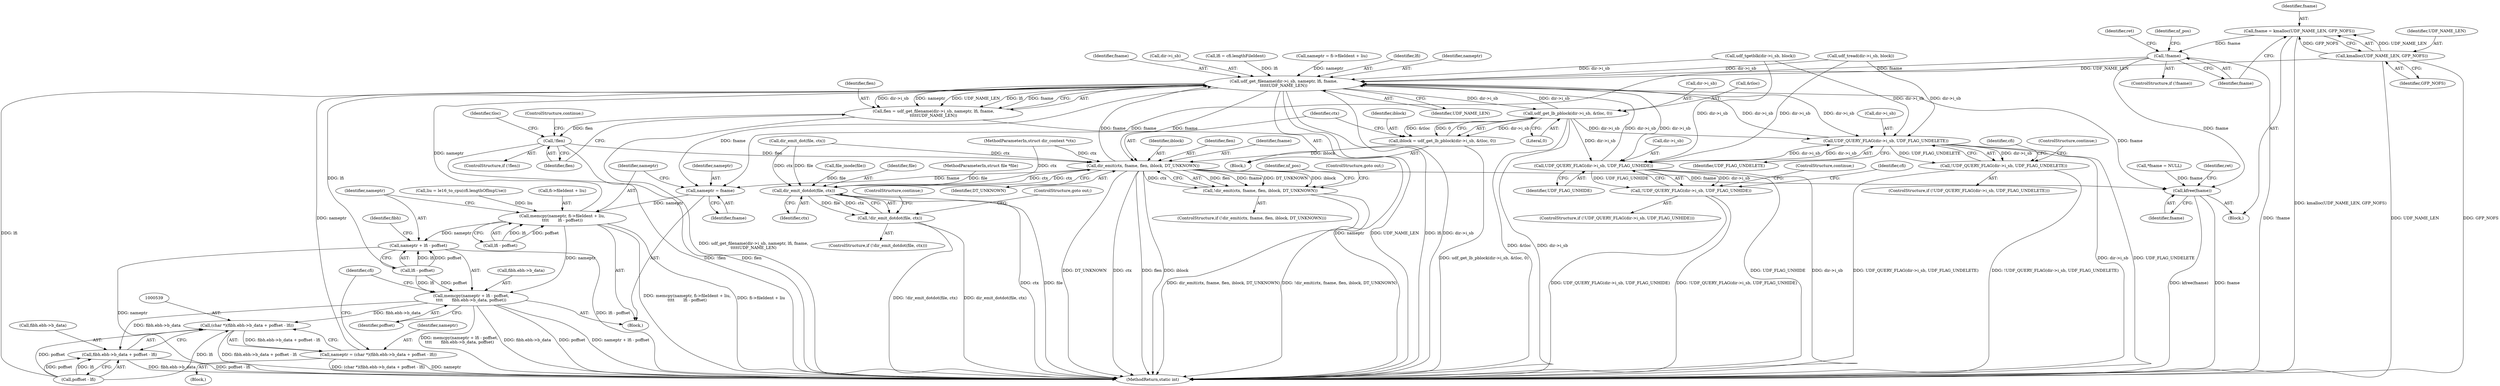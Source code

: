 digraph "0_linux_0e5cc9a40ada6046e6bc3bdfcd0c0d7e4b706b14@API" {
"1000189" [label="(Call,fname = kmalloc(UDF_NAME_LEN, GFP_NOFS))"];
"1000191" [label="(Call,kmalloc(UDF_NAME_LEN, GFP_NOFS))"];
"1000195" [label="(Call,!fname)"];
"1000551" [label="(Call,nameptr = fname)"];
"1000554" [label="(Call,memcpy(nameptr, fi->fileIdent + liu,\n\t\t\t\t       lfi - poffset))"];
"1000564" [label="(Call,memcpy(nameptr + lfi - poffset,\n\t\t\t\t       fibh.ebh->b_data, poffset))"];
"1000538" [label="(Call,(char *)(fibh.ebh->b_data + poffset - lfi))"];
"1000536" [label="(Call,nameptr = (char *)(fibh.ebh->b_data + poffset - lfi))"];
"1000626" [label="(Call,udf_get_filename(dir->i_sb, nameptr, lfi, fname,\n\t\t\t\t\tUDF_NAME_LEN))"];
"1000587" [label="(Call,UDF_QUERY_FLAG(dir->i_sb, UDF_FLAG_UNDELETE))"];
"1000586" [label="(Call,!UDF_QUERY_FLAG(dir->i_sb, UDF_FLAG_UNDELETE))"];
"1000604" [label="(Call,UDF_QUERY_FLAG(dir->i_sb, UDF_FLAG_UNHIDE))"];
"1000603" [label="(Call,!UDF_QUERY_FLAG(dir->i_sb, UDF_FLAG_UNHIDE))"];
"1000624" [label="(Call,flen = udf_get_filename(dir->i_sb, nameptr, lfi, fname,\n\t\t\t\t\tUDF_NAME_LEN))"];
"1000635" [label="(Call,!flen)"];
"1000657" [label="(Call,dir_emit(ctx, fname, flen, iblock, DT_UNKNOWN))"];
"1000619" [label="(Call,dir_emit_dotdot(file, ctx))"];
"1000618" [label="(Call,!dir_emit_dotdot(file, ctx))"];
"1000656" [label="(Call,!dir_emit(ctx, fname, flen, iblock, DT_UNKNOWN))"];
"1000694" [label="(Call,kfree(fname))"];
"1000648" [label="(Call,udf_get_lb_pblock(dir->i_sb, &tloc, 0))"];
"1000646" [label="(Call,iblock = udf_get_lb_pblock(dir->i_sb, &tloc, 0))"];
"1000540" [label="(Call,fibh.ebh->b_data + poffset - lfi)"];
"1000565" [label="(Call,nameptr + lfi - poffset)"];
"1000694" [label="(Call,kfree(fname))"];
"1000660" [label="(Identifier,flen)"];
"1000597" [label="(Identifier,cfi)"];
"1000536" [label="(Call,nameptr = (char *)(fibh.ebh->b_data + poffset - lfi))"];
"1000623" [label="(ControlStructure,continue;)"];
"1000663" [label="(ControlStructure,goto out;)"];
"1000552" [label="(Identifier,nameptr)"];
"1000567" [label="(Call,lfi - poffset)"];
"1000630" [label="(Identifier,nameptr)"];
"1000604" [label="(Call,UDF_QUERY_FLAG(dir->i_sb, UDF_FLAG_UNHIDE))"];
"1000127" [label="(Call,*fname = NULL)"];
"1000609" [label="(ControlStructure,continue;)"];
"1000553" [label="(Identifier,fname)"];
"1000624" [label="(Call,flen = udf_get_filename(dir->i_sb, nameptr, lfi, fname,\n\t\t\t\t\tUDF_NAME_LEN))"];
"1000456" [label="(Block,)"];
"1000109" [label="(Call,file_inode(file))"];
"1000199" [label="(Identifier,ret)"];
"1000662" [label="(Identifier,DT_UNKNOWN)"];
"1000165" [label="(Call,dir_emit_dot(file, ctx))"];
"1000570" [label="(Call,fibh.ebh->b_data)"];
"1000194" [label="(ControlStructure,if (!fname))"];
"1000649" [label="(Call,dir->i_sb)"];
"1000564" [label="(Call,memcpy(nameptr + lfi - poffset,\n\t\t\t\t       fibh.ebh->b_data, poffset))"];
"1000541" [label="(Call,fibh.ebh->b_data)"];
"1000592" [label="(ControlStructure,continue;)"];
"1000324" [label="(Call,udf_tread(dir->i_sb, block))"];
"1000565" [label="(Call,nameptr + lfi - poffset)"];
"1000632" [label="(Identifier,fname)"];
"1000625" [label="(Identifier,flen)"];
"1000191" [label="(Call,kmalloc(UDF_NAME_LEN, GFP_NOFS))"];
"1000537" [label="(Identifier,nameptr)"];
"1000105" [label="(Block,)"];
"1000554" [label="(Call,memcpy(nameptr, fi->fileIdent + liu,\n\t\t\t\t       lfi - poffset))"];
"1000550" [label="(Block,)"];
"1000659" [label="(Identifier,fname)"];
"1000588" [label="(Call,dir->i_sb)"];
"1000189" [label="(Call,fname = kmalloc(UDF_NAME_LEN, GFP_NOFS))"];
"1000555" [label="(Identifier,nameptr)"];
"1000652" [label="(Call,&tloc)"];
"1000635" [label="(Call,!flen)"];
"1000656" [label="(Call,!dir_emit(ctx, fname, flen, iblock, DT_UNKNOWN))"];
"1000561" [label="(Call,lfi - poffset)"];
"1000634" [label="(ControlStructure,if (!flen))"];
"1000586" [label="(Call,!UDF_QUERY_FLAG(dir->i_sb, UDF_FLAG_UNDELETE))"];
"1000104" [label="(MethodParameterIn,struct dir_context *ctx)"];
"1000540" [label="(Call,fibh.ebh->b_data + poffset - lfi)"];
"1000655" [label="(ControlStructure,if (!dir_emit(ctx, fname, flen, iblock, DT_UNKNOWN)))"];
"1000190" [label="(Identifier,fname)"];
"1000613" [label="(Identifier,cfi)"];
"1000636" [label="(Identifier,flen)"];
"1000535" [label="(Block,)"];
"1000585" [label="(ControlStructure,if (!UDF_QUERY_FLAG(dir->i_sb, UDF_FLAG_UNDELETE)))"];
"1000626" [label="(Call,udf_get_filename(dir->i_sb, nameptr, lfi, fname,\n\t\t\t\t\tUDF_NAME_LEN))"];
"1000627" [label="(Call,dir->i_sb)"];
"1000195" [label="(Call,!fname)"];
"1000695" [label="(Identifier,fname)"];
"1000647" [label="(Identifier,iblock)"];
"1000489" [label="(Call,liu = le16_to_cpu(cfi.lengthOfImpUse))"];
"1000620" [label="(Identifier,file)"];
"1000587" [label="(Call,UDF_QUERY_FLAG(dir->i_sb, UDF_FLAG_UNDELETE))"];
"1000658" [label="(Identifier,ctx)"];
"1000546" [label="(Call,poffset - lfi)"];
"1000619" [label="(Call,dir_emit_dotdot(file, ctx))"];
"1000639" [label="(Identifier,tloc)"];
"1000654" [label="(Literal,0)"];
"1000196" [label="(Identifier,fname)"];
"1000538" [label="(Call,(char *)(fibh.ebh->b_data + poffset - lfi))"];
"1000661" [label="(Identifier,iblock)"];
"1000633" [label="(Identifier,UDF_NAME_LEN)"];
"1000617" [label="(ControlStructure,if (!dir_emit_dotdot(file, ctx)))"];
"1000495" [label="(Call,lfi = cfi.lengthFileIdent)"];
"1000572" [label="(Identifier,fibh)"];
"1000602" [label="(ControlStructure,if (!UDF_QUERY_FLAG(dir->i_sb, UDF_FLAG_UNHIDE)))"];
"1000193" [label="(Identifier,GFP_NOFS)"];
"1000591" [label="(Identifier,UDF_FLAG_UNDELETE)"];
"1000603" [label="(Call,!UDF_QUERY_FLAG(dir->i_sb, UDF_FLAG_UNHIDE))"];
"1000605" [label="(Call,dir->i_sb)"];
"1000580" [label="(Identifier,cfi)"];
"1000192" [label="(Identifier,UDF_NAME_LEN)"];
"1000646" [label="(Call,iblock = udf_get_lb_pblock(dir->i_sb, &tloc, 0))"];
"1000575" [label="(Identifier,poffset)"];
"1000454" [label="(Identifier,nf_pos)"];
"1000608" [label="(Identifier,UDF_FLAG_UNHIDE)"];
"1000509" [label="(Call,nameptr = fi->fileIdent + liu)"];
"1000648" [label="(Call,udf_get_lb_pblock(dir->i_sb, &tloc, 0))"];
"1000622" [label="(ControlStructure,goto out;)"];
"1000408" [label="(Call,udf_tgetblk(dir->i_sb, block))"];
"1000618" [label="(Call,!dir_emit_dotdot(file, ctx))"];
"1000205" [label="(Identifier,nf_pos)"];
"1000566" [label="(Identifier,nameptr)"];
"1000621" [label="(Identifier,ctx)"];
"1000103" [label="(MethodParameterIn,struct file *file)"];
"1000551" [label="(Call,nameptr = fname)"];
"1000698" [label="(MethodReturn,static int)"];
"1000556" [label="(Call,fi->fileIdent + liu)"];
"1000631" [label="(Identifier,lfi)"];
"1000637" [label="(ControlStructure,continue;)"];
"1000697" [label="(Identifier,ret)"];
"1000657" [label="(Call,dir_emit(ctx, fname, flen, iblock, DT_UNKNOWN))"];
"1000189" -> "1000105"  [label="AST: "];
"1000189" -> "1000191"  [label="CFG: "];
"1000190" -> "1000189"  [label="AST: "];
"1000191" -> "1000189"  [label="AST: "];
"1000196" -> "1000189"  [label="CFG: "];
"1000189" -> "1000698"  [label="DDG: kmalloc(UDF_NAME_LEN, GFP_NOFS)"];
"1000191" -> "1000189"  [label="DDG: UDF_NAME_LEN"];
"1000191" -> "1000189"  [label="DDG: GFP_NOFS"];
"1000189" -> "1000195"  [label="DDG: fname"];
"1000191" -> "1000193"  [label="CFG: "];
"1000192" -> "1000191"  [label="AST: "];
"1000193" -> "1000191"  [label="AST: "];
"1000191" -> "1000698"  [label="DDG: GFP_NOFS"];
"1000191" -> "1000698"  [label="DDG: UDF_NAME_LEN"];
"1000191" -> "1000626"  [label="DDG: UDF_NAME_LEN"];
"1000195" -> "1000194"  [label="AST: "];
"1000195" -> "1000196"  [label="CFG: "];
"1000196" -> "1000195"  [label="AST: "];
"1000199" -> "1000195"  [label="CFG: "];
"1000205" -> "1000195"  [label="CFG: "];
"1000195" -> "1000698"  [label="DDG: !fname"];
"1000195" -> "1000551"  [label="DDG: fname"];
"1000195" -> "1000626"  [label="DDG: fname"];
"1000195" -> "1000694"  [label="DDG: fname"];
"1000551" -> "1000550"  [label="AST: "];
"1000551" -> "1000553"  [label="CFG: "];
"1000552" -> "1000551"  [label="AST: "];
"1000553" -> "1000551"  [label="AST: "];
"1000555" -> "1000551"  [label="CFG: "];
"1000626" -> "1000551"  [label="DDG: fname"];
"1000657" -> "1000551"  [label="DDG: fname"];
"1000551" -> "1000554"  [label="DDG: nameptr"];
"1000554" -> "1000550"  [label="AST: "];
"1000554" -> "1000561"  [label="CFG: "];
"1000555" -> "1000554"  [label="AST: "];
"1000556" -> "1000554"  [label="AST: "];
"1000561" -> "1000554"  [label="AST: "];
"1000566" -> "1000554"  [label="CFG: "];
"1000554" -> "1000698"  [label="DDG: memcpy(nameptr, fi->fileIdent + liu,\n\t\t\t\t       lfi - poffset)"];
"1000554" -> "1000698"  [label="DDG: fi->fileIdent + liu"];
"1000489" -> "1000554"  [label="DDG: liu"];
"1000561" -> "1000554"  [label="DDG: lfi"];
"1000561" -> "1000554"  [label="DDG: poffset"];
"1000554" -> "1000564"  [label="DDG: nameptr"];
"1000554" -> "1000565"  [label="DDG: nameptr"];
"1000554" -> "1000626"  [label="DDG: nameptr"];
"1000564" -> "1000550"  [label="AST: "];
"1000564" -> "1000575"  [label="CFG: "];
"1000565" -> "1000564"  [label="AST: "];
"1000570" -> "1000564"  [label="AST: "];
"1000575" -> "1000564"  [label="AST: "];
"1000580" -> "1000564"  [label="CFG: "];
"1000564" -> "1000698"  [label="DDG: poffset"];
"1000564" -> "1000698"  [label="DDG: nameptr + lfi - poffset"];
"1000564" -> "1000698"  [label="DDG: memcpy(nameptr + lfi - poffset,\n\t\t\t\t       fibh.ebh->b_data, poffset)"];
"1000564" -> "1000698"  [label="DDG: fibh.ebh->b_data"];
"1000564" -> "1000538"  [label="DDG: fibh.ebh->b_data"];
"1000564" -> "1000540"  [label="DDG: fibh.ebh->b_data"];
"1000567" -> "1000564"  [label="DDG: lfi"];
"1000567" -> "1000564"  [label="DDG: poffset"];
"1000538" -> "1000536"  [label="AST: "];
"1000538" -> "1000540"  [label="CFG: "];
"1000539" -> "1000538"  [label="AST: "];
"1000540" -> "1000538"  [label="AST: "];
"1000536" -> "1000538"  [label="CFG: "];
"1000538" -> "1000698"  [label="DDG: fibh.ebh->b_data + poffset - lfi"];
"1000538" -> "1000536"  [label="DDG: fibh.ebh->b_data + poffset - lfi"];
"1000546" -> "1000538"  [label="DDG: poffset"];
"1000546" -> "1000538"  [label="DDG: lfi"];
"1000536" -> "1000535"  [label="AST: "];
"1000537" -> "1000536"  [label="AST: "];
"1000580" -> "1000536"  [label="CFG: "];
"1000536" -> "1000698"  [label="DDG: (char *)(fibh.ebh->b_data + poffset - lfi)"];
"1000536" -> "1000698"  [label="DDG: nameptr"];
"1000536" -> "1000626"  [label="DDG: nameptr"];
"1000626" -> "1000624"  [label="AST: "];
"1000626" -> "1000633"  [label="CFG: "];
"1000627" -> "1000626"  [label="AST: "];
"1000630" -> "1000626"  [label="AST: "];
"1000631" -> "1000626"  [label="AST: "];
"1000632" -> "1000626"  [label="AST: "];
"1000633" -> "1000626"  [label="AST: "];
"1000624" -> "1000626"  [label="CFG: "];
"1000626" -> "1000698"  [label="DDG: nameptr"];
"1000626" -> "1000698"  [label="DDG: UDF_NAME_LEN"];
"1000626" -> "1000698"  [label="DDG: lfi"];
"1000626" -> "1000698"  [label="DDG: dir->i_sb"];
"1000626" -> "1000587"  [label="DDG: dir->i_sb"];
"1000626" -> "1000604"  [label="DDG: dir->i_sb"];
"1000626" -> "1000624"  [label="DDG: dir->i_sb"];
"1000626" -> "1000624"  [label="DDG: nameptr"];
"1000626" -> "1000624"  [label="DDG: UDF_NAME_LEN"];
"1000626" -> "1000624"  [label="DDG: lfi"];
"1000626" -> "1000624"  [label="DDG: fname"];
"1000408" -> "1000626"  [label="DDG: dir->i_sb"];
"1000604" -> "1000626"  [label="DDG: dir->i_sb"];
"1000648" -> "1000626"  [label="DDG: dir->i_sb"];
"1000324" -> "1000626"  [label="DDG: dir->i_sb"];
"1000587" -> "1000626"  [label="DDG: dir->i_sb"];
"1000509" -> "1000626"  [label="DDG: nameptr"];
"1000546" -> "1000626"  [label="DDG: lfi"];
"1000567" -> "1000626"  [label="DDG: lfi"];
"1000495" -> "1000626"  [label="DDG: lfi"];
"1000657" -> "1000626"  [label="DDG: fname"];
"1000626" -> "1000648"  [label="DDG: dir->i_sb"];
"1000626" -> "1000657"  [label="DDG: fname"];
"1000626" -> "1000694"  [label="DDG: fname"];
"1000587" -> "1000586"  [label="AST: "];
"1000587" -> "1000591"  [label="CFG: "];
"1000588" -> "1000587"  [label="AST: "];
"1000591" -> "1000587"  [label="AST: "];
"1000586" -> "1000587"  [label="CFG: "];
"1000587" -> "1000698"  [label="DDG: dir->i_sb"];
"1000587" -> "1000698"  [label="DDG: UDF_FLAG_UNDELETE"];
"1000587" -> "1000586"  [label="DDG: dir->i_sb"];
"1000587" -> "1000586"  [label="DDG: UDF_FLAG_UNDELETE"];
"1000408" -> "1000587"  [label="DDG: dir->i_sb"];
"1000604" -> "1000587"  [label="DDG: dir->i_sb"];
"1000648" -> "1000587"  [label="DDG: dir->i_sb"];
"1000324" -> "1000587"  [label="DDG: dir->i_sb"];
"1000587" -> "1000604"  [label="DDG: dir->i_sb"];
"1000586" -> "1000585"  [label="AST: "];
"1000592" -> "1000586"  [label="CFG: "];
"1000597" -> "1000586"  [label="CFG: "];
"1000586" -> "1000698"  [label="DDG: !UDF_QUERY_FLAG(dir->i_sb, UDF_FLAG_UNDELETE)"];
"1000586" -> "1000698"  [label="DDG: UDF_QUERY_FLAG(dir->i_sb, UDF_FLAG_UNDELETE)"];
"1000604" -> "1000603"  [label="AST: "];
"1000604" -> "1000608"  [label="CFG: "];
"1000605" -> "1000604"  [label="AST: "];
"1000608" -> "1000604"  [label="AST: "];
"1000603" -> "1000604"  [label="CFG: "];
"1000604" -> "1000698"  [label="DDG: UDF_FLAG_UNHIDE"];
"1000604" -> "1000698"  [label="DDG: dir->i_sb"];
"1000604" -> "1000603"  [label="DDG: dir->i_sb"];
"1000604" -> "1000603"  [label="DDG: UDF_FLAG_UNHIDE"];
"1000408" -> "1000604"  [label="DDG: dir->i_sb"];
"1000648" -> "1000604"  [label="DDG: dir->i_sb"];
"1000324" -> "1000604"  [label="DDG: dir->i_sb"];
"1000603" -> "1000602"  [label="AST: "];
"1000609" -> "1000603"  [label="CFG: "];
"1000613" -> "1000603"  [label="CFG: "];
"1000603" -> "1000698"  [label="DDG: UDF_QUERY_FLAG(dir->i_sb, UDF_FLAG_UNHIDE)"];
"1000603" -> "1000698"  [label="DDG: !UDF_QUERY_FLAG(dir->i_sb, UDF_FLAG_UNHIDE)"];
"1000624" -> "1000456"  [label="AST: "];
"1000625" -> "1000624"  [label="AST: "];
"1000636" -> "1000624"  [label="CFG: "];
"1000624" -> "1000698"  [label="DDG: udf_get_filename(dir->i_sb, nameptr, lfi, fname,\n\t\t\t\t\tUDF_NAME_LEN)"];
"1000624" -> "1000635"  [label="DDG: flen"];
"1000635" -> "1000634"  [label="AST: "];
"1000635" -> "1000636"  [label="CFG: "];
"1000636" -> "1000635"  [label="AST: "];
"1000637" -> "1000635"  [label="CFG: "];
"1000639" -> "1000635"  [label="CFG: "];
"1000635" -> "1000698"  [label="DDG: !flen"];
"1000635" -> "1000698"  [label="DDG: flen"];
"1000635" -> "1000657"  [label="DDG: flen"];
"1000657" -> "1000656"  [label="AST: "];
"1000657" -> "1000662"  [label="CFG: "];
"1000658" -> "1000657"  [label="AST: "];
"1000659" -> "1000657"  [label="AST: "];
"1000660" -> "1000657"  [label="AST: "];
"1000661" -> "1000657"  [label="AST: "];
"1000662" -> "1000657"  [label="AST: "];
"1000656" -> "1000657"  [label="CFG: "];
"1000657" -> "1000698"  [label="DDG: flen"];
"1000657" -> "1000698"  [label="DDG: iblock"];
"1000657" -> "1000698"  [label="DDG: DT_UNKNOWN"];
"1000657" -> "1000698"  [label="DDG: ctx"];
"1000657" -> "1000619"  [label="DDG: ctx"];
"1000657" -> "1000656"  [label="DDG: flen"];
"1000657" -> "1000656"  [label="DDG: fname"];
"1000657" -> "1000656"  [label="DDG: DT_UNKNOWN"];
"1000657" -> "1000656"  [label="DDG: iblock"];
"1000657" -> "1000656"  [label="DDG: ctx"];
"1000165" -> "1000657"  [label="DDG: ctx"];
"1000619" -> "1000657"  [label="DDG: ctx"];
"1000104" -> "1000657"  [label="DDG: ctx"];
"1000646" -> "1000657"  [label="DDG: iblock"];
"1000657" -> "1000694"  [label="DDG: fname"];
"1000619" -> "1000618"  [label="AST: "];
"1000619" -> "1000621"  [label="CFG: "];
"1000620" -> "1000619"  [label="AST: "];
"1000621" -> "1000619"  [label="AST: "];
"1000618" -> "1000619"  [label="CFG: "];
"1000619" -> "1000698"  [label="DDG: ctx"];
"1000619" -> "1000698"  [label="DDG: file"];
"1000619" -> "1000618"  [label="DDG: file"];
"1000619" -> "1000618"  [label="DDG: ctx"];
"1000165" -> "1000619"  [label="DDG: file"];
"1000165" -> "1000619"  [label="DDG: ctx"];
"1000109" -> "1000619"  [label="DDG: file"];
"1000103" -> "1000619"  [label="DDG: file"];
"1000104" -> "1000619"  [label="DDG: ctx"];
"1000618" -> "1000617"  [label="AST: "];
"1000622" -> "1000618"  [label="CFG: "];
"1000623" -> "1000618"  [label="CFG: "];
"1000618" -> "1000698"  [label="DDG: !dir_emit_dotdot(file, ctx)"];
"1000618" -> "1000698"  [label="DDG: dir_emit_dotdot(file, ctx)"];
"1000656" -> "1000655"  [label="AST: "];
"1000454" -> "1000656"  [label="CFG: "];
"1000663" -> "1000656"  [label="CFG: "];
"1000656" -> "1000698"  [label="DDG: !dir_emit(ctx, fname, flen, iblock, DT_UNKNOWN)"];
"1000656" -> "1000698"  [label="DDG: dir_emit(ctx, fname, flen, iblock, DT_UNKNOWN)"];
"1000694" -> "1000105"  [label="AST: "];
"1000694" -> "1000695"  [label="CFG: "];
"1000695" -> "1000694"  [label="AST: "];
"1000697" -> "1000694"  [label="CFG: "];
"1000694" -> "1000698"  [label="DDG: fname"];
"1000694" -> "1000698"  [label="DDG: kfree(fname)"];
"1000127" -> "1000694"  [label="DDG: fname"];
"1000648" -> "1000646"  [label="AST: "];
"1000648" -> "1000654"  [label="CFG: "];
"1000649" -> "1000648"  [label="AST: "];
"1000652" -> "1000648"  [label="AST: "];
"1000654" -> "1000648"  [label="AST: "];
"1000646" -> "1000648"  [label="CFG: "];
"1000648" -> "1000698"  [label="DDG: &tloc"];
"1000648" -> "1000698"  [label="DDG: dir->i_sb"];
"1000648" -> "1000646"  [label="DDG: dir->i_sb"];
"1000648" -> "1000646"  [label="DDG: &tloc"];
"1000648" -> "1000646"  [label="DDG: 0"];
"1000646" -> "1000456"  [label="AST: "];
"1000647" -> "1000646"  [label="AST: "];
"1000658" -> "1000646"  [label="CFG: "];
"1000646" -> "1000698"  [label="DDG: udf_get_lb_pblock(dir->i_sb, &tloc, 0)"];
"1000540" -> "1000546"  [label="CFG: "];
"1000541" -> "1000540"  [label="AST: "];
"1000546" -> "1000540"  [label="AST: "];
"1000540" -> "1000698"  [label="DDG: poffset - lfi"];
"1000540" -> "1000698"  [label="DDG: fibh.ebh->b_data"];
"1000546" -> "1000540"  [label="DDG: poffset"];
"1000546" -> "1000540"  [label="DDG: lfi"];
"1000565" -> "1000567"  [label="CFG: "];
"1000566" -> "1000565"  [label="AST: "];
"1000567" -> "1000565"  [label="AST: "];
"1000572" -> "1000565"  [label="CFG: "];
"1000565" -> "1000698"  [label="DDG: nameptr"];
"1000565" -> "1000698"  [label="DDG: lfi - poffset"];
"1000567" -> "1000565"  [label="DDG: lfi"];
"1000567" -> "1000565"  [label="DDG: poffset"];
}
